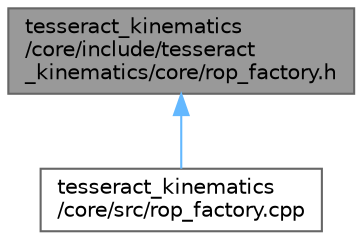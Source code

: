 digraph "tesseract_kinematics/core/include/tesseract_kinematics/core/rop_factory.h"
{
 // LATEX_PDF_SIZE
  bgcolor="transparent";
  edge [fontname=Helvetica,fontsize=10,labelfontname=Helvetica,labelfontsize=10];
  node [fontname=Helvetica,fontsize=10,shape=box,height=0.2,width=0.4];
  Node1 [label="tesseract_kinematics\l/core/include/tesseract\l_kinematics/core/rop_factory.h",height=0.2,width=0.4,color="gray40", fillcolor="grey60", style="filled", fontcolor="black",tooltip="Robot on Positioner Inverse kinematics factory."];
  Node1 -> Node2 [dir="back",color="steelblue1",style="solid"];
  Node2 [label="tesseract_kinematics\l/core/src/rop_factory.cpp",height=0.2,width=0.4,color="grey40", fillcolor="white", style="filled",URL="$dc/dd0/rop__factory_8cpp.html",tooltip="Robot on Positioner Inverse kinematics factory."];
}
